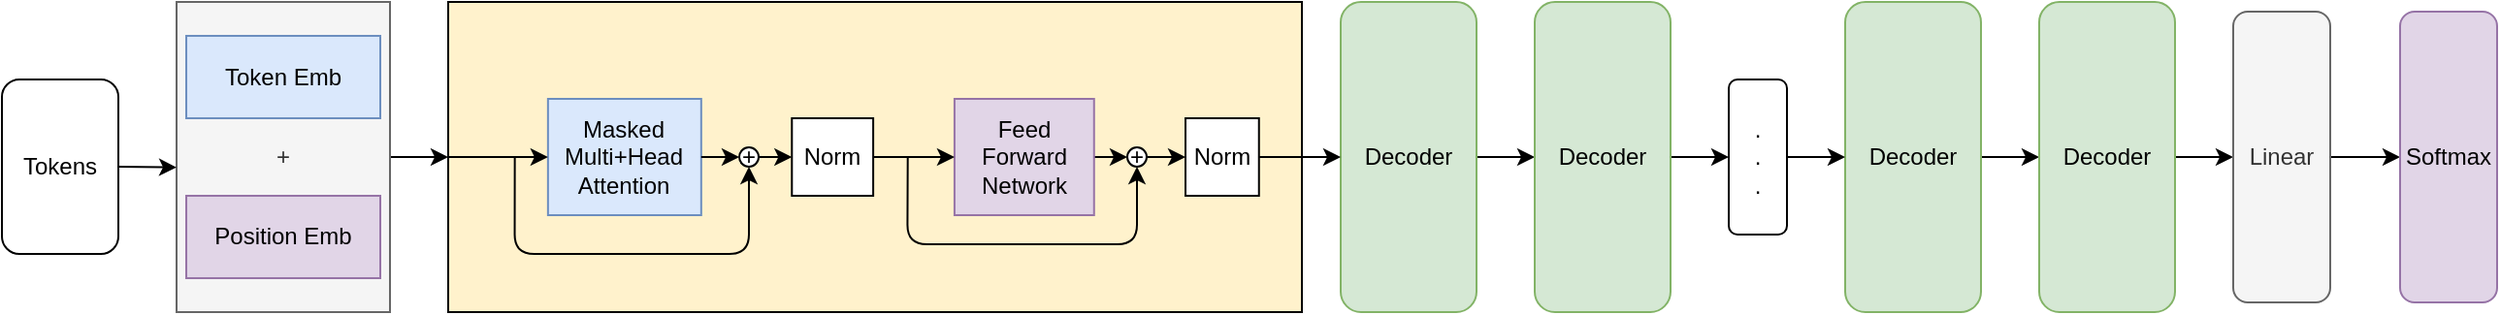 <mxfile>
    <diagram name="GPT Architecture" id="DEYydPS-O6mnllJWumln">
        <mxGraphModel dx="1339" dy="371" grid="1" gridSize="10" guides="1" tooltips="1" connect="1" arrows="1" fold="1" page="1" pageScale="1" pageWidth="827" pageHeight="1169" math="0" shadow="0">
            <root>
                <mxCell id="0"/>
                <mxCell id="1" parent="0"/>
                <mxCell id="3" value="" style="rounded=0;whiteSpace=wrap;html=1;fillColor=#fff2cc;" vertex="1" parent="1">
                    <mxGeometry x="280" y="330" width="440" height="160" as="geometry"/>
                </mxCell>
                <mxCell id="4" value="&lt;div&gt;Masked&lt;/div&gt;Multi+Head&lt;br&gt;Attention" style="rounded=0;whiteSpace=wrap;html=1;strokeColor=#6c8ebf;fillColor=#dae8fc;" vertex="1" parent="3">
                    <mxGeometry x="51.428" y="50" width="78.974" height="60" as="geometry"/>
                </mxCell>
                <mxCell id="22" value="" style="edgeStyle=none;html=1;" edge="1" parent="3" source="5">
                    <mxGeometry relative="1" as="geometry">
                        <mxPoint x="350" y="80" as="targetPoint"/>
                    </mxGeometry>
                </mxCell>
                <mxCell id="5" value="Feed&lt;div&gt;Forward&lt;/div&gt;&lt;div&gt;Network&lt;/div&gt;" style="rounded=0;whiteSpace=wrap;html=1;strokeColor=#9673a6;fillColor=#e1d5e7;" vertex="1" parent="3">
                    <mxGeometry x="260.956" y="50" width="71.923" height="60" as="geometry"/>
                </mxCell>
                <mxCell id="7" value="Norm" style="rounded=0;whiteSpace=wrap;html=1;" vertex="1" parent="3">
                    <mxGeometry x="379.998" y="60" width="37.871" height="40" as="geometry"/>
                </mxCell>
                <mxCell id="21" style="edgeStyle=none;html=1;exitX=1;exitY=0.5;exitDx=0;exitDy=0;entryX=0;entryY=0.5;entryDx=0;entryDy=0;" edge="1" parent="3" source="12" target="5">
                    <mxGeometry relative="1" as="geometry"/>
                </mxCell>
                <mxCell id="12" value="Norm" style="rounded=0;whiteSpace=wrap;html=1;" vertex="1" parent="3">
                    <mxGeometry x="177.143" y="60" width="41.905" height="40" as="geometry"/>
                </mxCell>
                <mxCell id="13" value="" style="endArrow=classic;html=1;exitX=0;exitY=0.5;exitDx=0;exitDy=0;edgeStyle=elbowEdgeStyle;" edge="1" parent="3" source="3" target="4">
                    <mxGeometry width="50" height="50" relative="1" as="geometry">
                        <mxPoint x="20" y="80.0" as="sourcePoint"/>
                        <mxPoint x="229.524" y="-50" as="targetPoint"/>
                    </mxGeometry>
                </mxCell>
                <mxCell id="14" value="" style="endArrow=classic;html=1;exitX=1;exitY=0.5;exitDx=0;exitDy=0;edgeStyle=orthogonalEdgeStyle;" edge="1" parent="3" source="18" target="12">
                    <mxGeometry width="50" height="50" relative="1" as="geometry">
                        <mxPoint x="155.714" y="80.0" as="sourcePoint"/>
                        <mxPoint x="229.524" y="-50" as="targetPoint"/>
                    </mxGeometry>
                </mxCell>
                <mxCell id="18" value="+" style="ellipse;whiteSpace=wrap;html=1;aspect=fixed;" vertex="1" parent="3">
                    <mxGeometry x="150.004" y="75" width="10" height="10" as="geometry"/>
                </mxCell>
                <mxCell id="19" value="" style="endArrow=classic;html=1;exitX=1;exitY=0.5;exitDx=0;exitDy=0;edgeStyle=orthogonalEdgeStyle;entryX=0;entryY=0.5;entryDx=0;entryDy=0;" edge="1" parent="3" source="4" target="18">
                    <mxGeometry width="50" height="50" relative="1" as="geometry">
                        <mxPoint x="213.81" y="410" as="sourcePoint"/>
                        <mxPoint x="145.714" y="80.0" as="targetPoint"/>
                    </mxGeometry>
                </mxCell>
                <mxCell id="23" value="" style="endArrow=classic;html=1;entryX=0.5;entryY=1;entryDx=0;entryDy=0;" edge="1" parent="3" target="24">
                    <mxGeometry width="50" height="50" relative="1" as="geometry">
                        <mxPoint x="236.857" y="80" as="sourcePoint"/>
                        <mxPoint x="349.762" y="85" as="targetPoint"/>
                        <Array as="points">
                            <mxPoint x="236.679" y="125"/>
                            <mxPoint x="292.381" y="125"/>
                            <mxPoint x="355" y="125"/>
                        </Array>
                    </mxGeometry>
                </mxCell>
                <mxCell id="28" value="" style="edgeStyle=none;html=1;" edge="1" parent="3" source="24" target="7">
                    <mxGeometry relative="1" as="geometry"/>
                </mxCell>
                <mxCell id="24" value="+" style="ellipse;whiteSpace=wrap;html=1;aspect=fixed;" vertex="1" parent="3">
                    <mxGeometry x="350.002" y="75" width="10" height="10" as="geometry"/>
                </mxCell>
                <mxCell id="25" value="" style="endArrow=classic;html=1;entryX=0.5;entryY=1;entryDx=0;entryDy=0;" edge="1" parent="3" target="18">
                    <mxGeometry width="50" height="50" relative="1" as="geometry">
                        <mxPoint x="34.326" y="80" as="sourcePoint"/>
                        <mxPoint x="150.714" y="85" as="targetPoint"/>
                        <Array as="points">
                            <mxPoint x="34.259" y="130"/>
                            <mxPoint x="89.96" y="130"/>
                            <mxPoint x="155" y="130"/>
                        </Array>
                    </mxGeometry>
                </mxCell>
                <mxCell id="36" style="edgeStyle=none;html=1;exitX=1;exitY=0.5;exitDx=0;exitDy=0;" edge="1" parent="1" source="32" target="3">
                    <mxGeometry relative="1" as="geometry"/>
                </mxCell>
                <mxCell id="32" value="+" style="rounded=0;whiteSpace=wrap;html=1;fillColor=#f5f5f5;fontColor=#333333;strokeColor=#666666;" vertex="1" parent="1">
                    <mxGeometry x="140" y="330" width="110" height="160" as="geometry"/>
                </mxCell>
                <mxCell id="33" value="Token Emb" style="rounded=0;whiteSpace=wrap;html=1;strokeColor=#6c8ebf;fillColor=#dae8fc;" vertex="1" parent="1">
                    <mxGeometry x="145" y="347.5" width="100" height="42.5" as="geometry"/>
                </mxCell>
                <mxCell id="34" value="Position Emb" style="rounded=0;whiteSpace=wrap;html=1;strokeColor=#9673a6;fillColor=#e1d5e7;" vertex="1" parent="1">
                    <mxGeometry x="145" y="430" width="100" height="42.5" as="geometry"/>
                </mxCell>
                <mxCell id="46" style="edgeStyle=none;html=1;" edge="1" parent="1" source="37" target="40">
                    <mxGeometry relative="1" as="geometry"/>
                </mxCell>
                <mxCell id="37" value="Decoder" style="rounded=1;whiteSpace=wrap;html=1;fillColor=#d5e8d4;strokeColor=#82b366;" vertex="1" parent="1">
                    <mxGeometry x="740" y="330" width="70" height="160" as="geometry"/>
                </mxCell>
                <mxCell id="38" style="edgeStyle=none;html=1;exitX=1;exitY=0.5;exitDx=0;exitDy=0;entryX=0;entryY=0.5;entryDx=0;entryDy=0;" edge="1" parent="1" source="7" target="37">
                    <mxGeometry relative="1" as="geometry"/>
                </mxCell>
                <mxCell id="47" style="edgeStyle=none;html=1;exitX=1;exitY=0.5;exitDx=0;exitDy=0;entryX=0;entryY=0.5;entryDx=0;entryDy=0;" edge="1" parent="1" source="40" target="44">
                    <mxGeometry relative="1" as="geometry"/>
                </mxCell>
                <mxCell id="40" value="Decoder" style="rounded=1;whiteSpace=wrap;html=1;fillColor=#d5e8d4;strokeColor=#82b366;" vertex="1" parent="1">
                    <mxGeometry x="840" y="330" width="70" height="160" as="geometry"/>
                </mxCell>
                <mxCell id="49" style="edgeStyle=none;html=1;exitX=1;exitY=0.5;exitDx=0;exitDy=0;entryX=0;entryY=0.5;entryDx=0;entryDy=0;" edge="1" parent="1" source="41" target="42">
                    <mxGeometry relative="1" as="geometry"/>
                </mxCell>
                <mxCell id="41" value="Decoder" style="rounded=1;whiteSpace=wrap;html=1;fillColor=#d5e8d4;strokeColor=#82b366;" vertex="1" parent="1">
                    <mxGeometry x="1000" y="330" width="70" height="160" as="geometry"/>
                </mxCell>
                <mxCell id="52" style="edgeStyle=none;html=1;exitX=1;exitY=0.5;exitDx=0;exitDy=0;entryX=0;entryY=0.5;entryDx=0;entryDy=0;" edge="1" parent="1" source="42" target="50">
                    <mxGeometry relative="1" as="geometry"/>
                </mxCell>
                <mxCell id="42" value="Decoder" style="rounded=1;whiteSpace=wrap;html=1;fillColor=#d5e8d4;strokeColor=#82b366;" vertex="1" parent="1">
                    <mxGeometry x="1100" y="330" width="70" height="160" as="geometry"/>
                </mxCell>
                <mxCell id="48" style="edgeStyle=none;html=1;exitX=1;exitY=0.5;exitDx=0;exitDy=0;" edge="1" parent="1" source="44" target="41">
                    <mxGeometry relative="1" as="geometry"/>
                </mxCell>
                <mxCell id="44" value=".&lt;div&gt;.&lt;/div&gt;&lt;div&gt;.&lt;/div&gt;" style="rounded=1;whiteSpace=wrap;html=1;" vertex="1" parent="1">
                    <mxGeometry x="940" y="370" width="30" height="80" as="geometry"/>
                </mxCell>
                <mxCell id="53" style="edgeStyle=none;html=1;exitX=1;exitY=0.5;exitDx=0;exitDy=0;entryX=0;entryY=0.5;entryDx=0;entryDy=0;" edge="1" parent="1" source="50" target="51">
                    <mxGeometry relative="1" as="geometry"/>
                </mxCell>
                <mxCell id="50" value="Linear" style="rounded=1;whiteSpace=wrap;html=1;fillColor=#f5f5f5;fontColor=#333333;strokeColor=#666666;" vertex="1" parent="1">
                    <mxGeometry x="1200" y="335" width="50" height="150" as="geometry"/>
                </mxCell>
                <mxCell id="51" value="Softmax" style="rounded=1;whiteSpace=wrap;html=1;fillColor=#e1d5e7;strokeColor=#9673a6;" vertex="1" parent="1">
                    <mxGeometry x="1286" y="335" width="50" height="150" as="geometry"/>
                </mxCell>
                <mxCell id="54" value="Tokens" style="rounded=1;whiteSpace=wrap;html=1;" vertex="1" parent="1">
                    <mxGeometry x="50" y="370" width="60" height="90" as="geometry"/>
                </mxCell>
                <mxCell id="55" style="edgeStyle=none;html=1;entryX=-0.025;entryY=0.538;entryDx=0;entryDy=0;entryPerimeter=0;exitX=1;exitY=0.5;exitDx=0;exitDy=0;" edge="1" parent="1" source="54">
                    <mxGeometry relative="1" as="geometry">
                        <mxPoint x="92.75" y="414.669" as="sourcePoint"/>
                        <mxPoint x="140" y="415.33" as="targetPoint"/>
                    </mxGeometry>
                </mxCell>
            </root>
        </mxGraphModel>
    </diagram>
</mxfile>